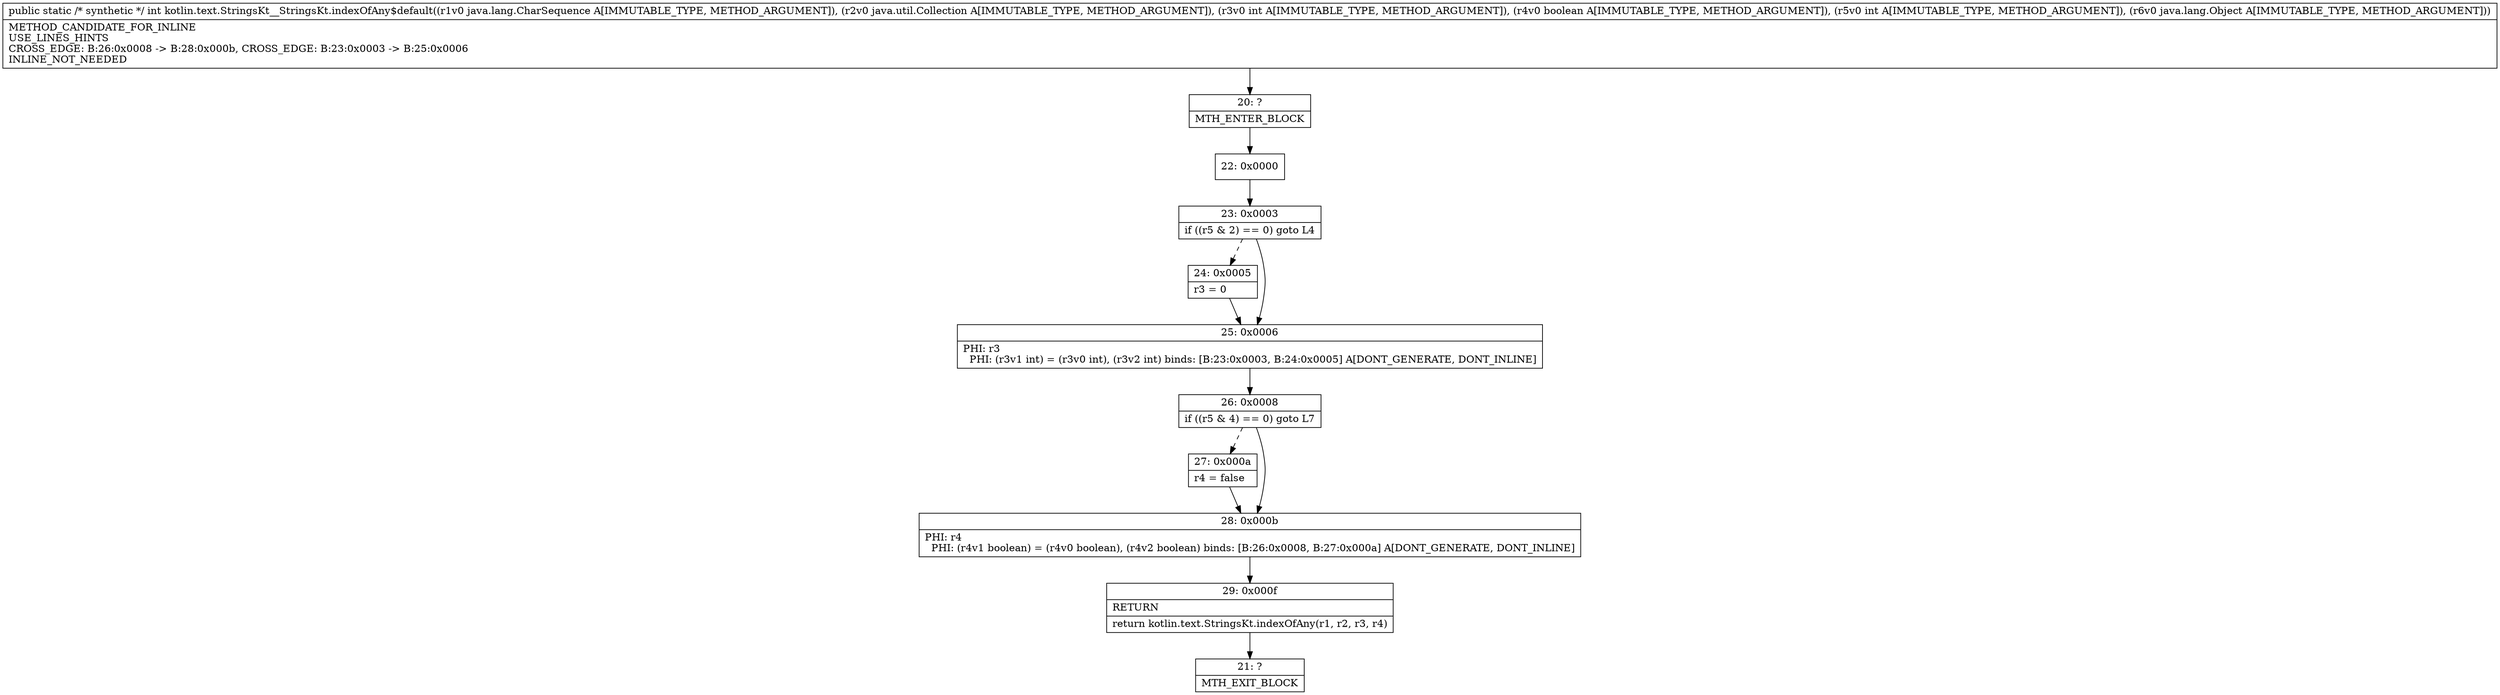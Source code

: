 digraph "CFG forkotlin.text.StringsKt__StringsKt.indexOfAny$default(Ljava\/lang\/CharSequence;Ljava\/util\/Collection;IZILjava\/lang\/Object;)I" {
Node_20 [shape=record,label="{20\:\ ?|MTH_ENTER_BLOCK\l}"];
Node_22 [shape=record,label="{22\:\ 0x0000}"];
Node_23 [shape=record,label="{23\:\ 0x0003|if ((r5 & 2) == 0) goto L4\l}"];
Node_24 [shape=record,label="{24\:\ 0x0005|r3 = 0\l}"];
Node_25 [shape=record,label="{25\:\ 0x0006|PHI: r3 \l  PHI: (r3v1 int) = (r3v0 int), (r3v2 int) binds: [B:23:0x0003, B:24:0x0005] A[DONT_GENERATE, DONT_INLINE]\l}"];
Node_26 [shape=record,label="{26\:\ 0x0008|if ((r5 & 4) == 0) goto L7\l}"];
Node_27 [shape=record,label="{27\:\ 0x000a|r4 = false\l}"];
Node_28 [shape=record,label="{28\:\ 0x000b|PHI: r4 \l  PHI: (r4v1 boolean) = (r4v0 boolean), (r4v2 boolean) binds: [B:26:0x0008, B:27:0x000a] A[DONT_GENERATE, DONT_INLINE]\l}"];
Node_29 [shape=record,label="{29\:\ 0x000f|RETURN\l|return kotlin.text.StringsKt.indexOfAny(r1, r2, r3, r4)\l}"];
Node_21 [shape=record,label="{21\:\ ?|MTH_EXIT_BLOCK\l}"];
MethodNode[shape=record,label="{public static \/* synthetic *\/ int kotlin.text.StringsKt__StringsKt.indexOfAny$default((r1v0 java.lang.CharSequence A[IMMUTABLE_TYPE, METHOD_ARGUMENT]), (r2v0 java.util.Collection A[IMMUTABLE_TYPE, METHOD_ARGUMENT]), (r3v0 int A[IMMUTABLE_TYPE, METHOD_ARGUMENT]), (r4v0 boolean A[IMMUTABLE_TYPE, METHOD_ARGUMENT]), (r5v0 int A[IMMUTABLE_TYPE, METHOD_ARGUMENT]), (r6v0 java.lang.Object A[IMMUTABLE_TYPE, METHOD_ARGUMENT]))  | METHOD_CANDIDATE_FOR_INLINE\lUSE_LINES_HINTS\lCROSS_EDGE: B:26:0x0008 \-\> B:28:0x000b, CROSS_EDGE: B:23:0x0003 \-\> B:25:0x0006\lINLINE_NOT_NEEDED\l}"];
MethodNode -> Node_20;Node_20 -> Node_22;
Node_22 -> Node_23;
Node_23 -> Node_24[style=dashed];
Node_23 -> Node_25;
Node_24 -> Node_25;
Node_25 -> Node_26;
Node_26 -> Node_27[style=dashed];
Node_26 -> Node_28;
Node_27 -> Node_28;
Node_28 -> Node_29;
Node_29 -> Node_21;
}

